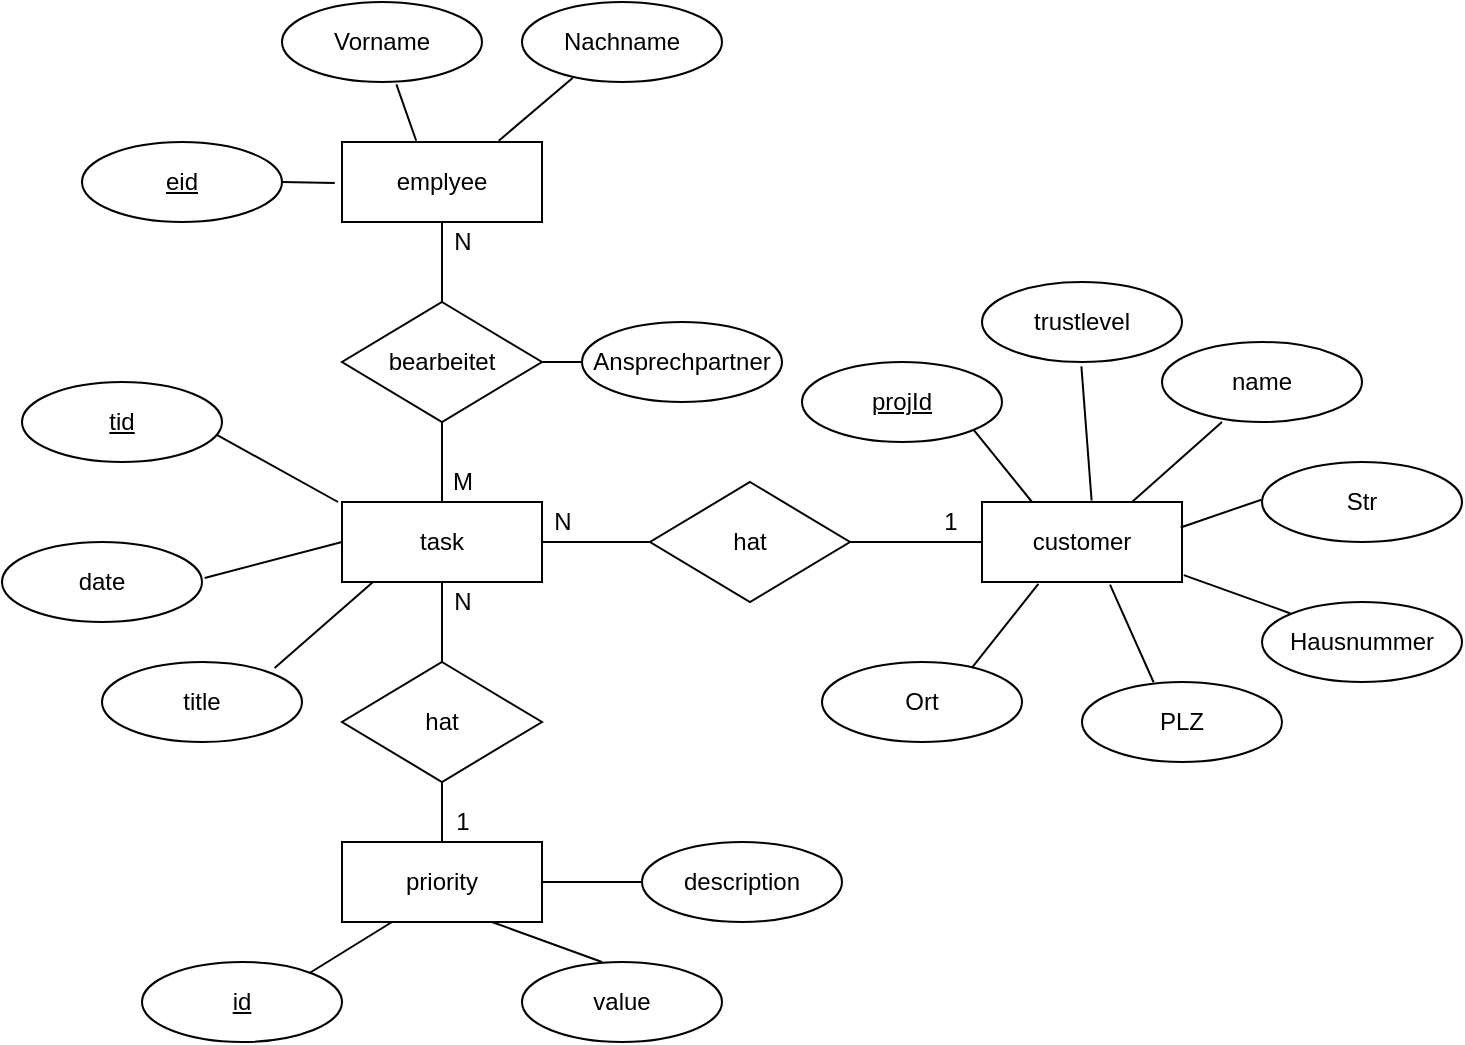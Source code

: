 <mxfile version="13.6.5">
    <diagram id="6hGFLwfOUW9BJ-s0fimq" name="Page-1">
        <mxGraphModel dx="382" dy="266" grid="1" gridSize="10" guides="0" tooltips="1" connect="0" arrows="0" fold="1" page="1" pageScale="1" pageWidth="827" pageHeight="1169" math="0" shadow="0">
            <root>
                <mxCell id="0"/>
                <mxCell id="1" parent="0"/>
                <mxCell id="4" style="rounded=0;orthogonalLoop=1;jettySize=auto;html=1;entryX=0.972;entryY=0.658;entryDx=0;entryDy=0;endArrow=none;endFill=0;entryPerimeter=0;" parent="1" edge="1" target="35">
                    <mxGeometry relative="1" as="geometry">
                        <mxPoint x="200" y="500" as="targetPoint"/>
                        <mxPoint x="248" y="540" as="sourcePoint"/>
                    </mxGeometry>
                </mxCell>
                <mxCell id="6" style="edgeStyle=none;rounded=0;orthogonalLoop=1;jettySize=auto;html=1;entryX=0.863;entryY=0.075;entryDx=0;entryDy=0;entryPerimeter=0;endArrow=none;endFill=0;exitX=0.188;exitY=0.929;exitDx=0;exitDy=0;exitPerimeter=0;" parent="1" source="3" edge="1" target="34">
                    <mxGeometry relative="1" as="geometry">
                        <mxPoint x="314.8" y="499.32" as="targetPoint"/>
                        <mxPoint x="267" y="586" as="sourcePoint"/>
                    </mxGeometry>
                </mxCell>
                <mxCell id="3" value="task" style="whiteSpace=wrap;html=1;align=center;" parent="1" vertex="1">
                    <mxGeometry x="250" y="540" width="100" height="40" as="geometry"/>
                </mxCell>
                <mxCell id="8" style="edgeStyle=none;rounded=0;orthogonalLoop=1;jettySize=auto;html=1;exitX=0;exitY=0.5;exitDx=0;exitDy=0;entryX=1;entryY=0.5;entryDx=0;entryDy=0;endArrow=none;endFill=0;" parent="1" source="7" target="3" edge="1">
                    <mxGeometry relative="1" as="geometry"/>
                </mxCell>
                <mxCell id="11" style="edgeStyle=none;rounded=0;orthogonalLoop=1;jettySize=auto;html=1;exitX=1;exitY=0.5;exitDx=0;exitDy=0;entryX=0;entryY=0.5;entryDx=0;entryDy=0;endArrow=none;endFill=0;" parent="1" source="7" target="10" edge="1">
                    <mxGeometry relative="1" as="geometry"/>
                </mxCell>
                <mxCell id="7" value="hat" style="shape=rhombus;perimeter=rhombusPerimeter;whiteSpace=wrap;html=1;align=center;" parent="1" vertex="1">
                    <mxGeometry x="404" y="530" width="100" height="60" as="geometry"/>
                </mxCell>
                <mxCell id="9" value="priority" style="whiteSpace=wrap;html=1;align=center;" parent="1" vertex="1">
                    <mxGeometry x="250" y="710" width="100" height="40" as="geometry"/>
                </mxCell>
                <mxCell id="13" style="edgeStyle=none;rounded=0;orthogonalLoop=1;jettySize=auto;html=1;exitX=0.25;exitY=0;exitDx=0;exitDy=0;entryX=0.575;entryY=0.963;entryDx=0;entryDy=0;entryPerimeter=0;endArrow=none;endFill=0;" parent="1" source="10" edge="1">
                    <mxGeometry relative="1" as="geometry">
                        <mxPoint x="561.5" y="498.52" as="targetPoint"/>
                    </mxGeometry>
                </mxCell>
                <mxCell id="15" style="edgeStyle=none;rounded=0;orthogonalLoop=1;jettySize=auto;html=1;exitX=0.75;exitY=0;exitDx=0;exitDy=0;entryX=0.3;entryY=1;entryDx=0;entryDy=0;entryPerimeter=0;endArrow=none;endFill=0;" parent="1" source="10" edge="1">
                    <mxGeometry relative="1" as="geometry">
                        <mxPoint x="690" y="500" as="targetPoint"/>
                    </mxGeometry>
                </mxCell>
                <mxCell id="10" value="customer" style="whiteSpace=wrap;html=1;align=center;" parent="1" vertex="1">
                    <mxGeometry x="570" y="540" width="100" height="40" as="geometry"/>
                </mxCell>
                <mxCell id="18" style="edgeStyle=none;rounded=0;orthogonalLoop=1;jettySize=auto;html=1;exitX=0.5;exitY=0;exitDx=0;exitDy=0;entryX=0.5;entryY=1;entryDx=0;entryDy=0;endArrow=none;endFill=0;" parent="1" source="31" target="3" edge="1">
                    <mxGeometry relative="1" as="geometry"/>
                </mxCell>
                <mxCell id="19" style="edgeStyle=none;rounded=0;orthogonalLoop=1;jettySize=auto;html=1;exitX=0.5;exitY=1;exitDx=0;exitDy=0;entryX=0.5;entryY=0;entryDx=0;entryDy=0;endArrow=none;endFill=0;" parent="1" source="17" target="9" edge="1">
                    <mxGeometry relative="1" as="geometry"/>
                </mxCell>
                <mxCell id="17" value="hat" style="shape=rhombus;perimeter=rhombusPerimeter;whiteSpace=wrap;html=1;align=center;" parent="1" vertex="1">
                    <mxGeometry x="250" y="620" width="100" height="60" as="geometry"/>
                </mxCell>
                <mxCell id="21" style="edgeStyle=none;rounded=0;orthogonalLoop=1;jettySize=auto;html=1;exitX=0.83;exitY=0.15;exitDx=0;exitDy=0;entryX=0.25;entryY=1;entryDx=0;entryDy=0;endArrow=none;endFill=0;exitPerimeter=0;" parent="1" source="39" target="9" edge="1">
                    <mxGeometry relative="1" as="geometry">
                        <mxPoint x="230" y="770" as="sourcePoint"/>
                    </mxGeometry>
                </mxCell>
                <mxCell id="24" style="edgeStyle=none;rounded=0;orthogonalLoop=1;jettySize=auto;html=1;exitX=0;exitY=0.5;exitDx=0;exitDy=0;entryX=1;entryY=0.5;entryDx=0;entryDy=0;endArrow=none;endFill=0;" parent="1" target="9" edge="1">
                    <mxGeometry relative="1" as="geometry">
                        <mxPoint x="404" y="730" as="sourcePoint"/>
                    </mxGeometry>
                </mxCell>
                <mxCell id="25" style="edgeStyle=none;rounded=0;orthogonalLoop=1;jettySize=auto;html=1;exitX=0.5;exitY=0;exitDx=0;exitDy=0;entryX=0.75;entryY=1;entryDx=0;entryDy=0;endArrow=none;endFill=0;" parent="1" target="9" edge="1">
                    <mxGeometry relative="1" as="geometry">
                        <mxPoint x="380" y="770" as="sourcePoint"/>
                    </mxGeometry>
                </mxCell>
                <mxCell id="27" style="edgeStyle=none;rounded=0;orthogonalLoop=1;jettySize=auto;html=1;exitX=1.013;exitY=0.45;exitDx=0;exitDy=0;entryX=0;entryY=0.5;entryDx=0;entryDy=0;endArrow=none;endFill=0;exitPerimeter=0;" parent="1" target="3" edge="1" source="36">
                    <mxGeometry relative="1" as="geometry">
                        <mxPoint x="210" y="560" as="sourcePoint"/>
                    </mxGeometry>
                </mxCell>
                <mxCell id="28" value="1" style="text;html=1;resizable=0;autosize=1;align=center;verticalAlign=middle;points=[];fillColor=none;strokeColor=none;rounded=0;" parent="1" vertex="1">
                    <mxGeometry x="544" y="540" width="20" height="20" as="geometry"/>
                </mxCell>
                <mxCell id="29" value="N" style="text;html=1;resizable=0;autosize=1;align=center;verticalAlign=middle;points=[];fillColor=none;strokeColor=none;rounded=0;" parent="1" vertex="1">
                    <mxGeometry x="350" y="540" width="20" height="20" as="geometry"/>
                </mxCell>
                <mxCell id="30" value="1" style="text;html=1;resizable=0;autosize=1;align=center;verticalAlign=middle;points=[];fillColor=none;strokeColor=none;rounded=0;" parent="1" vertex="1">
                    <mxGeometry x="300" y="690" width="20" height="20" as="geometry"/>
                </mxCell>
                <mxCell id="31" value="N" style="text;html=1;resizable=0;autosize=1;align=center;verticalAlign=middle;points=[];fillColor=none;strokeColor=none;rounded=0;" parent="1" vertex="1">
                    <mxGeometry x="300" y="580" width="20" height="20" as="geometry"/>
                </mxCell>
                <mxCell id="32" style="edgeStyle=none;rounded=0;orthogonalLoop=1;jettySize=auto;html=1;exitX=0.5;exitY=0;exitDx=0;exitDy=0;endArrow=none;endFill=0;" parent="1" source="17" edge="1">
                    <mxGeometry relative="1" as="geometry">
                        <mxPoint x="300" y="600" as="sourcePoint"/>
                        <mxPoint x="300" y="580" as="targetPoint"/>
                    </mxGeometry>
                </mxCell>
                <mxCell id="34" value="title" style="ellipse;whiteSpace=wrap;html=1;align=center;" parent="1" vertex="1">
                    <mxGeometry x="130" y="620" width="100" height="40" as="geometry"/>
                </mxCell>
                <mxCell id="35" value="&lt;u&gt;tid&lt;/u&gt;" style="ellipse;whiteSpace=wrap;html=1;align=center;" parent="1" vertex="1">
                    <mxGeometry x="90" y="480" width="100" height="40" as="geometry"/>
                </mxCell>
                <mxCell id="36" value="date" style="ellipse;whiteSpace=wrap;html=1;align=center;" parent="1" vertex="1">
                    <mxGeometry x="80" y="560" width="100" height="40" as="geometry"/>
                </mxCell>
                <mxCell id="37" value="&lt;u&gt;projId&lt;/u&gt;" style="ellipse;whiteSpace=wrap;html=1;align=center;" parent="1" vertex="1">
                    <mxGeometry x="480" y="470" width="100" height="40" as="geometry"/>
                </mxCell>
                <mxCell id="38" value="name" style="ellipse;whiteSpace=wrap;html=1;align=center;" parent="1" vertex="1">
                    <mxGeometry x="660" y="460" width="100" height="40" as="geometry"/>
                </mxCell>
                <mxCell id="39" value="&lt;u&gt;id&lt;/u&gt;" style="ellipse;whiteSpace=wrap;html=1;align=center;" parent="1" vertex="1">
                    <mxGeometry x="150" y="770" width="100" height="40" as="geometry"/>
                </mxCell>
                <mxCell id="40" value="value" style="ellipse;whiteSpace=wrap;html=1;align=center;" parent="1" vertex="1">
                    <mxGeometry x="340" y="770" width="100" height="40" as="geometry"/>
                </mxCell>
                <mxCell id="41" value="description" style="ellipse;whiteSpace=wrap;html=1;align=center;" parent="1" vertex="1">
                    <mxGeometry x="400" y="710" width="100" height="40" as="geometry"/>
                </mxCell>
                <mxCell id="43" value="emplyee" style="whiteSpace=wrap;html=1;align=center;" vertex="1" parent="1">
                    <mxGeometry x="250" y="360" width="100" height="40" as="geometry"/>
                </mxCell>
                <mxCell id="44" value="bearbeitet" style="shape=rhombus;perimeter=rhombusPerimeter;whiteSpace=wrap;html=1;align=center;" vertex="1" parent="1">
                    <mxGeometry x="250" y="440" width="100" height="60" as="geometry"/>
                </mxCell>
                <mxCell id="45" style="edgeStyle=none;rounded=0;orthogonalLoop=1;jettySize=auto;html=1;exitX=0.5;exitY=0;exitDx=0;exitDy=0;endArrow=none;endFill=0;" edge="1" parent="1">
                    <mxGeometry relative="1" as="geometry">
                        <mxPoint x="300" y="440" as="sourcePoint"/>
                        <mxPoint x="300" y="400" as="targetPoint"/>
                    </mxGeometry>
                </mxCell>
                <mxCell id="46" style="edgeStyle=none;rounded=0;orthogonalLoop=1;jettySize=auto;html=1;exitX=0.5;exitY=0;exitDx=0;exitDy=0;endArrow=none;endFill=0;" edge="1" parent="1">
                    <mxGeometry relative="1" as="geometry">
                        <mxPoint x="300" y="540" as="sourcePoint"/>
                        <mxPoint x="300" y="500" as="targetPoint"/>
                    </mxGeometry>
                </mxCell>
                <mxCell id="47" value="N" style="text;html=1;resizable=0;autosize=1;align=center;verticalAlign=middle;points=[];fillColor=none;strokeColor=none;rounded=0;" vertex="1" parent="1">
                    <mxGeometry x="300" y="400" width="20" height="20" as="geometry"/>
                </mxCell>
                <mxCell id="49" value="M" style="text;html=1;resizable=0;autosize=1;align=center;verticalAlign=middle;points=[];fillColor=none;strokeColor=none;rounded=0;" vertex="1" parent="1">
                    <mxGeometry x="295" y="520" width="30" height="20" as="geometry"/>
                </mxCell>
                <mxCell id="50" value="&lt;u&gt;eid&lt;/u&gt;" style="ellipse;whiteSpace=wrap;html=1;align=center;" vertex="1" parent="1">
                    <mxGeometry x="120" y="360" width="100" height="40" as="geometry"/>
                </mxCell>
                <mxCell id="51" value="Vorname" style="ellipse;whiteSpace=wrap;html=1;align=center;" vertex="1" parent="1">
                    <mxGeometry x="220" y="290" width="100" height="40" as="geometry"/>
                </mxCell>
                <mxCell id="52" value="Nachname" style="ellipse;whiteSpace=wrap;html=1;align=center;" vertex="1" parent="1">
                    <mxGeometry x="340" y="290" width="100" height="40" as="geometry"/>
                </mxCell>
                <mxCell id="54" value="" style="endArrow=none;html=1;entryX=-0.036;entryY=0.511;entryDx=0;entryDy=0;entryPerimeter=0;" edge="1" parent="1" target="43">
                    <mxGeometry width="50" height="50" relative="1" as="geometry">
                        <mxPoint x="220" y="380" as="sourcePoint"/>
                        <mxPoint x="200" y="340" as="targetPoint"/>
                    </mxGeometry>
                </mxCell>
                <mxCell id="55" value="" style="endArrow=none;html=1;entryX=0.572;entryY=1.029;entryDx=0;entryDy=0;entryPerimeter=0;exitX=0.371;exitY=-0.016;exitDx=0;exitDy=0;exitPerimeter=0;" edge="1" parent="1" source="43" target="51">
                    <mxGeometry width="50" height="50" relative="1" as="geometry">
                        <mxPoint x="277" y="362" as="sourcePoint"/>
                        <mxPoint x="267" y="340" as="targetPoint"/>
                    </mxGeometry>
                </mxCell>
                <mxCell id="56" value="" style="endArrow=none;html=1;entryX=0.253;entryY=0.95;entryDx=0;entryDy=0;entryPerimeter=0;exitX=0.784;exitY=-0.016;exitDx=0;exitDy=0;exitPerimeter=0;" edge="1" parent="1" source="43" target="52">
                    <mxGeometry width="50" height="50" relative="1" as="geometry">
                        <mxPoint x="210" y="380" as="sourcePoint"/>
                        <mxPoint x="260" y="330" as="targetPoint"/>
                    </mxGeometry>
                </mxCell>
                <mxCell id="61" value="Ansprechpartner" style="ellipse;whiteSpace=wrap;html=1;align=center;" vertex="1" parent="1">
                    <mxGeometry x="370" y="450" width="100" height="40" as="geometry"/>
                </mxCell>
                <mxCell id="62" style="edgeStyle=none;rounded=0;orthogonalLoop=1;jettySize=auto;html=1;entryX=1;entryY=0.5;entryDx=0;entryDy=0;endArrow=none;endFill=0;" edge="1" parent="1">
                    <mxGeometry relative="1" as="geometry">
                        <mxPoint x="370" y="470" as="sourcePoint"/>
                        <mxPoint x="350" y="470" as="targetPoint"/>
                    </mxGeometry>
                </mxCell>
                <mxCell id="63" value="Str" style="ellipse;whiteSpace=wrap;html=1;align=center;" vertex="1" parent="1">
                    <mxGeometry x="710" y="520" width="100" height="40" as="geometry"/>
                </mxCell>
                <mxCell id="64" value="Hausnummer" style="ellipse;whiteSpace=wrap;html=1;align=center;" vertex="1" parent="1">
                    <mxGeometry x="710" y="590" width="100" height="40" as="geometry"/>
                </mxCell>
                <mxCell id="65" value="PLZ" style="ellipse;whiteSpace=wrap;html=1;align=center;" vertex="1" parent="1">
                    <mxGeometry x="620" y="630" width="100" height="40" as="geometry"/>
                </mxCell>
                <mxCell id="66" value="Ort" style="ellipse;whiteSpace=wrap;html=1;align=center;" vertex="1" parent="1">
                    <mxGeometry x="490" y="620" width="100" height="40" as="geometry"/>
                </mxCell>
                <mxCell id="67" style="edgeStyle=none;rounded=0;orthogonalLoop=1;jettySize=auto;html=1;exitX=0.282;exitY=1.023;exitDx=0;exitDy=0;endArrow=none;endFill=0;exitPerimeter=0;entryX=0.749;entryY=0.074;entryDx=0;entryDy=0;entryPerimeter=0;" edge="1" parent="1" source="10" target="66">
                    <mxGeometry relative="1" as="geometry">
                        <mxPoint x="555" y="616" as="targetPoint"/>
                        <mxPoint x="605" y="550.0" as="sourcePoint"/>
                    </mxGeometry>
                </mxCell>
                <mxCell id="68" style="edgeStyle=none;rounded=0;orthogonalLoop=1;jettySize=auto;html=1;exitX=0.64;exitY=1.033;exitDx=0;exitDy=0;entryX=0.358;entryY=0.003;entryDx=0;entryDy=0;entryPerimeter=0;endArrow=none;endFill=0;exitPerimeter=0;" edge="1" parent="1" source="10" target="65">
                    <mxGeometry relative="1" as="geometry">
                        <mxPoint x="581.5" y="518.52" as="targetPoint"/>
                        <mxPoint x="615" y="560.0" as="sourcePoint"/>
                    </mxGeometry>
                </mxCell>
                <mxCell id="69" style="edgeStyle=none;rounded=0;orthogonalLoop=1;jettySize=auto;html=1;exitX=1.009;exitY=0.914;exitDx=0;exitDy=0;entryX=0.14;entryY=0.14;entryDx=0;entryDy=0;entryPerimeter=0;endArrow=none;endFill=0;exitPerimeter=0;" edge="1" parent="1" source="10" target="64">
                    <mxGeometry relative="1" as="geometry">
                        <mxPoint x="591.5" y="528.52" as="targetPoint"/>
                        <mxPoint x="625" y="570.0" as="sourcePoint"/>
                    </mxGeometry>
                </mxCell>
                <mxCell id="70" style="edgeStyle=none;rounded=0;orthogonalLoop=1;jettySize=auto;html=1;exitX=0.993;exitY=0.318;exitDx=0;exitDy=0;entryX=-0.003;entryY=0.471;entryDx=0;entryDy=0;entryPerimeter=0;endArrow=none;endFill=0;exitPerimeter=0;" edge="1" parent="1" source="10" target="63">
                    <mxGeometry relative="1" as="geometry">
                        <mxPoint x="601.5" y="538.52" as="targetPoint"/>
                        <mxPoint x="635" y="580.0" as="sourcePoint"/>
                    </mxGeometry>
                </mxCell>
                <mxCell id="71" value="trustlevel" style="ellipse;whiteSpace=wrap;html=1;align=center;" vertex="1" parent="1">
                    <mxGeometry x="570" y="430" width="100" height="40" as="geometry"/>
                </mxCell>
                <mxCell id="72" style="edgeStyle=none;rounded=0;orthogonalLoop=1;jettySize=auto;html=1;exitX=0.548;exitY=-0.019;exitDx=0;exitDy=0;entryX=0.497;entryY=1.054;entryDx=0;entryDy=0;entryPerimeter=0;endArrow=none;endFill=0;exitPerimeter=0;" edge="1" parent="1" source="10" target="71">
                    <mxGeometry relative="1" as="geometry">
                        <mxPoint x="700" y="510" as="targetPoint"/>
                        <mxPoint x="655.0" y="550" as="sourcePoint"/>
                    </mxGeometry>
                </mxCell>
            </root>
        </mxGraphModel>
    </diagram>
</mxfile>